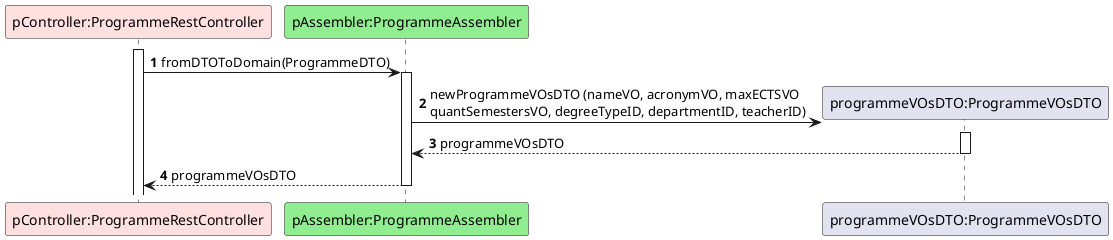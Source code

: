 @startuml
autonumber

participant "pController:ProgrammeRestController" as PS #implementation
participant "pAssembler:ProgrammeAssembler" as PA #lightgreen
participant "programmeVOsDTO:ProgrammeVOsDTO" as PDTO

activate PS
PS -> PA ++: fromDTOToDomain(ProgrammeDTO)
PA -> PDTO**: newProgrammeVOsDTO (nameVO, acronymVO, maxECTSVO \nquantSemestersVO, degreeTypeID, departmentID, teacherID)
activate PDTO
PDTO --> PA--: programmeVOsDTO
PA --> PS--: programmeVOsDTO
@enduml